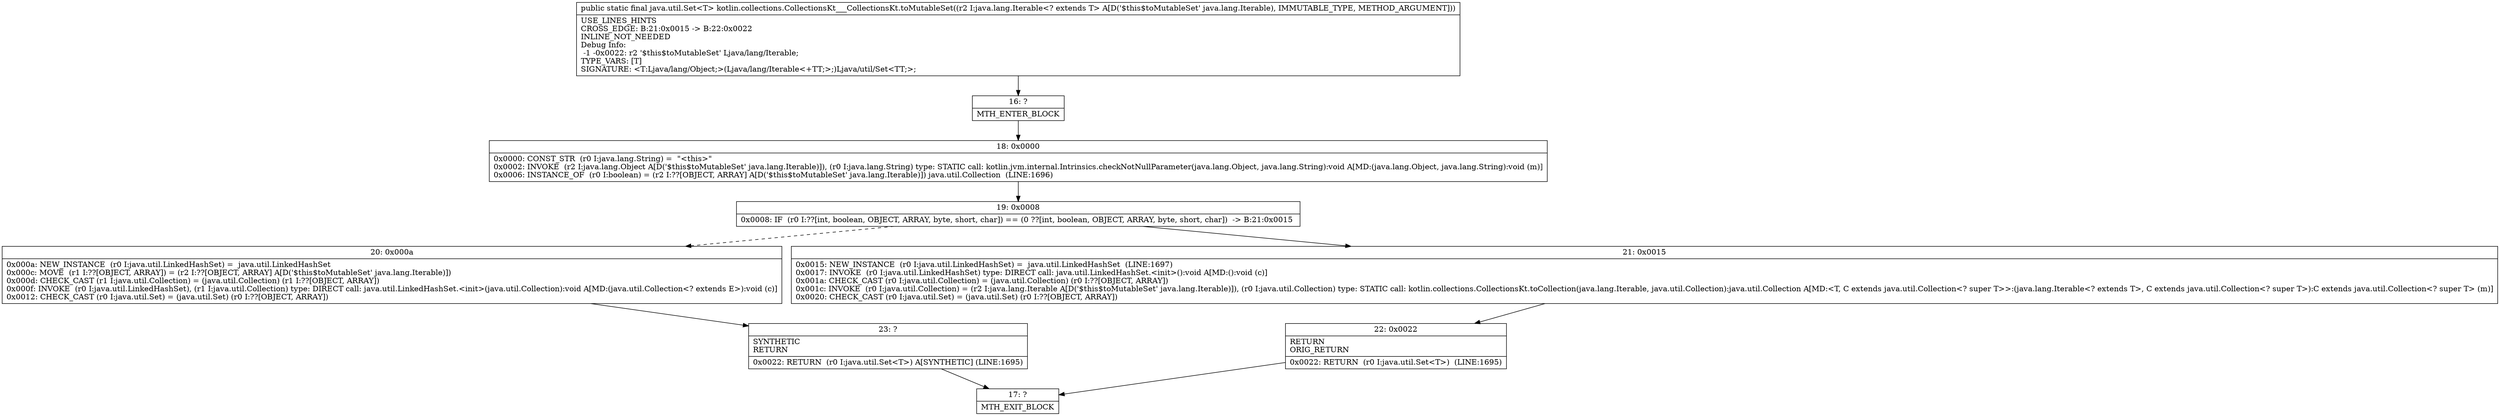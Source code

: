 digraph "CFG forkotlin.collections.CollectionsKt___CollectionsKt.toMutableSet(Ljava\/lang\/Iterable;)Ljava\/util\/Set;" {
Node_16 [shape=record,label="{16\:\ ?|MTH_ENTER_BLOCK\l}"];
Node_18 [shape=record,label="{18\:\ 0x0000|0x0000: CONST_STR  (r0 I:java.lang.String) =  \"\<this\>\" \l0x0002: INVOKE  (r2 I:java.lang.Object A[D('$this$toMutableSet' java.lang.Iterable)]), (r0 I:java.lang.String) type: STATIC call: kotlin.jvm.internal.Intrinsics.checkNotNullParameter(java.lang.Object, java.lang.String):void A[MD:(java.lang.Object, java.lang.String):void (m)]\l0x0006: INSTANCE_OF  (r0 I:boolean) = (r2 I:??[OBJECT, ARRAY] A[D('$this$toMutableSet' java.lang.Iterable)]) java.util.Collection  (LINE:1696)\l}"];
Node_19 [shape=record,label="{19\:\ 0x0008|0x0008: IF  (r0 I:??[int, boolean, OBJECT, ARRAY, byte, short, char]) == (0 ??[int, boolean, OBJECT, ARRAY, byte, short, char])  \-\> B:21:0x0015 \l}"];
Node_20 [shape=record,label="{20\:\ 0x000a|0x000a: NEW_INSTANCE  (r0 I:java.util.LinkedHashSet) =  java.util.LinkedHashSet \l0x000c: MOVE  (r1 I:??[OBJECT, ARRAY]) = (r2 I:??[OBJECT, ARRAY] A[D('$this$toMutableSet' java.lang.Iterable)]) \l0x000d: CHECK_CAST (r1 I:java.util.Collection) = (java.util.Collection) (r1 I:??[OBJECT, ARRAY]) \l0x000f: INVOKE  (r0 I:java.util.LinkedHashSet), (r1 I:java.util.Collection) type: DIRECT call: java.util.LinkedHashSet.\<init\>(java.util.Collection):void A[MD:(java.util.Collection\<? extends E\>):void (c)]\l0x0012: CHECK_CAST (r0 I:java.util.Set) = (java.util.Set) (r0 I:??[OBJECT, ARRAY]) \l}"];
Node_23 [shape=record,label="{23\:\ ?|SYNTHETIC\lRETURN\l|0x0022: RETURN  (r0 I:java.util.Set\<T\>) A[SYNTHETIC] (LINE:1695)\l}"];
Node_17 [shape=record,label="{17\:\ ?|MTH_EXIT_BLOCK\l}"];
Node_21 [shape=record,label="{21\:\ 0x0015|0x0015: NEW_INSTANCE  (r0 I:java.util.LinkedHashSet) =  java.util.LinkedHashSet  (LINE:1697)\l0x0017: INVOKE  (r0 I:java.util.LinkedHashSet) type: DIRECT call: java.util.LinkedHashSet.\<init\>():void A[MD:():void (c)]\l0x001a: CHECK_CAST (r0 I:java.util.Collection) = (java.util.Collection) (r0 I:??[OBJECT, ARRAY]) \l0x001c: INVOKE  (r0 I:java.util.Collection) = (r2 I:java.lang.Iterable A[D('$this$toMutableSet' java.lang.Iterable)]), (r0 I:java.util.Collection) type: STATIC call: kotlin.collections.CollectionsKt.toCollection(java.lang.Iterable, java.util.Collection):java.util.Collection A[MD:\<T, C extends java.util.Collection\<? super T\>\>:(java.lang.Iterable\<? extends T\>, C extends java.util.Collection\<? super T\>):C extends java.util.Collection\<? super T\> (m)]\l0x0020: CHECK_CAST (r0 I:java.util.Set) = (java.util.Set) (r0 I:??[OBJECT, ARRAY]) \l}"];
Node_22 [shape=record,label="{22\:\ 0x0022|RETURN\lORIG_RETURN\l|0x0022: RETURN  (r0 I:java.util.Set\<T\>)  (LINE:1695)\l}"];
MethodNode[shape=record,label="{public static final java.util.Set\<T\> kotlin.collections.CollectionsKt___CollectionsKt.toMutableSet((r2 I:java.lang.Iterable\<? extends T\> A[D('$this$toMutableSet' java.lang.Iterable), IMMUTABLE_TYPE, METHOD_ARGUMENT]))  | USE_LINES_HINTS\lCROSS_EDGE: B:21:0x0015 \-\> B:22:0x0022\lINLINE_NOT_NEEDED\lDebug Info:\l  \-1 \-0x0022: r2 '$this$toMutableSet' Ljava\/lang\/Iterable;\lTYPE_VARS: [T]\lSIGNATURE: \<T:Ljava\/lang\/Object;\>(Ljava\/lang\/Iterable\<+TT;\>;)Ljava\/util\/Set\<TT;\>;\l}"];
MethodNode -> Node_16;Node_16 -> Node_18;
Node_18 -> Node_19;
Node_19 -> Node_20[style=dashed];
Node_19 -> Node_21;
Node_20 -> Node_23;
Node_23 -> Node_17;
Node_21 -> Node_22;
Node_22 -> Node_17;
}

